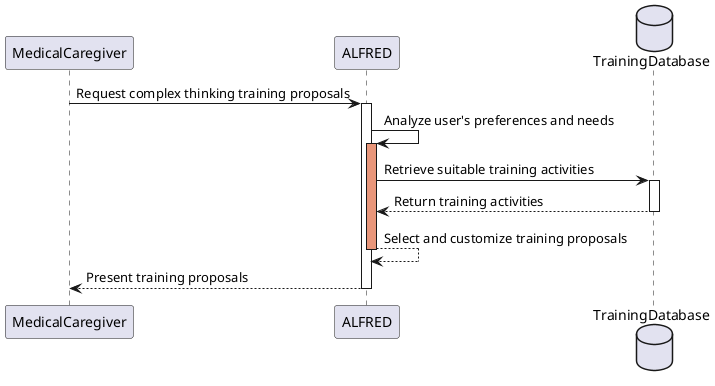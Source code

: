 @startuml
participant MedicalCaregiver as caregiver
participant ALFRED as alfred
database TrainingDatabase as db

caregiver -> alfred: Request complex thinking training proposals
activate alfred

alfred -> alfred: Analyze user's preferences and needs
activate alfred #DarkSalmon

alfred -> db: Retrieve suitable training activities
activate db
db --> alfred: Return training activities
deactivate db

alfred --> alfred: Select and customize training proposals
deactivate alfred #DarkSalmon

alfred --> caregiver: Present training proposals
deactivate alfred

@enduml
